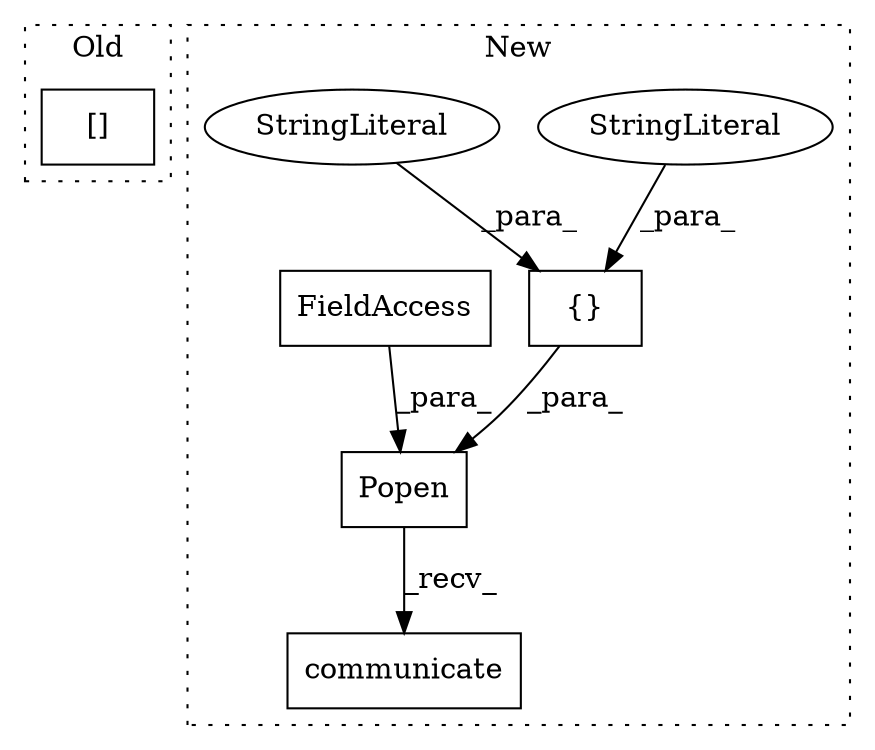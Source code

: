 digraph G {
subgraph cluster0 {
1 [label="[]" a="2" s="4508,4533" l="13,1" shape="box"];
label = "Old";
style="dotted";
}
subgraph cluster1 {
2 [label="communicate" a="32" s="4822" l="13" shape="box"];
3 [label="Popen" a="32" s="4748,4798" l="6,1" shape="box"];
4 [label="{}" a="4" s="4669,4719" l="1,1" shape="box"];
5 [label="StringLiteral" a="45" s="4677" l="4" shape="ellipse"];
6 [label="StringLiteral" a="45" s="4693" l="5" shape="ellipse"];
7 [label="FieldAccess" a="22" s="4780" l="18" shape="box"];
label = "New";
style="dotted";
}
3 -> 2 [label="_recv_"];
4 -> 3 [label="_para_"];
5 -> 4 [label="_para_"];
6 -> 4 [label="_para_"];
7 -> 3 [label="_para_"];
}